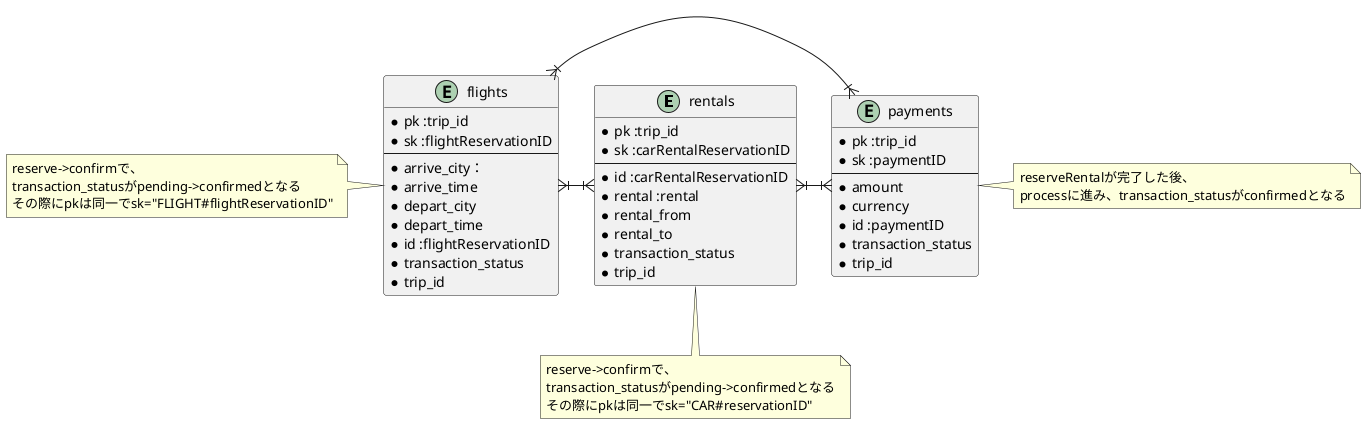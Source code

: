 @startuml tutorial-er-diagram
entity rentals {
* pk :trip_id
* sk :carRentalReservationID
----
* id :carRentalReservationID
* rental :rental
* rental_from
* rental_to
* transaction_status
* trip_id
}

entity payments {
* pk :trip_id
* sk :paymentID
----
* amount
* currency
* id :paymentID
* transaction_status
* trip_id
}

entity flights {
* pk :trip_id
* sk :flightReservationID
----
* arrive_city：
* arrive_time
* depart_city
* depart_time
* id :flightReservationID
* transaction_status
* trip_id
}

flights }|-l|{ payments
payments }|-l|{ rentals
rentals }|-l|{ flights

note left of flights: reserve->confirmで、\ntransaction_statusがpending->confirmedとなる\nその際にpkは同一でsk="FLIGHT#flightReservationID"
note bottom of rentals: reserve->confirmで、\ntransaction_statusがpending->confirmedとなる\nその際にpkは同一でsk="CAR#reservationID"
note right of payments: reserveRentalが完了した後、\nprocessに進み、transaction_statusがconfirmedとなる

@enduml


